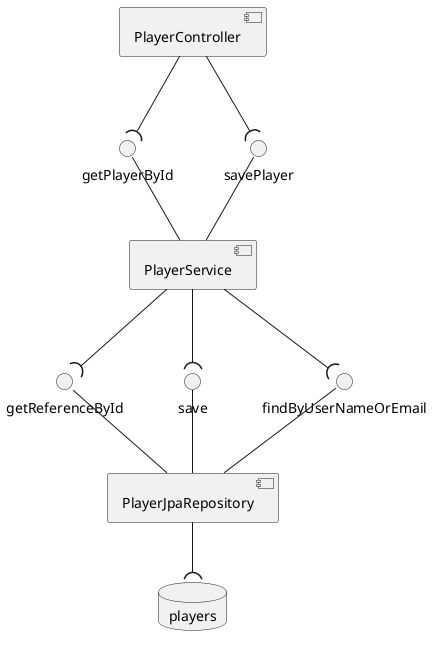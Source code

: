 @startuml
skinparam componenStyle uml1

database "players"

[PlayerController] --(getPlayerById
[PlayerController] --(savePlayer

[PlayerService] --(getReferenceById
[PlayerService] --(save
[PlayerService] --(findByUserNameOrEmail

getPlayerById --[PlayerService]
savePlayer --[PlayerService]

[PlayerJpaRepository] --("players"
getReferenceById -- [PlayerJpaRepository]
save -- [PlayerJpaRepository]
findByUserNameOrEmail -- [PlayerJpaRepository]

@enduml
